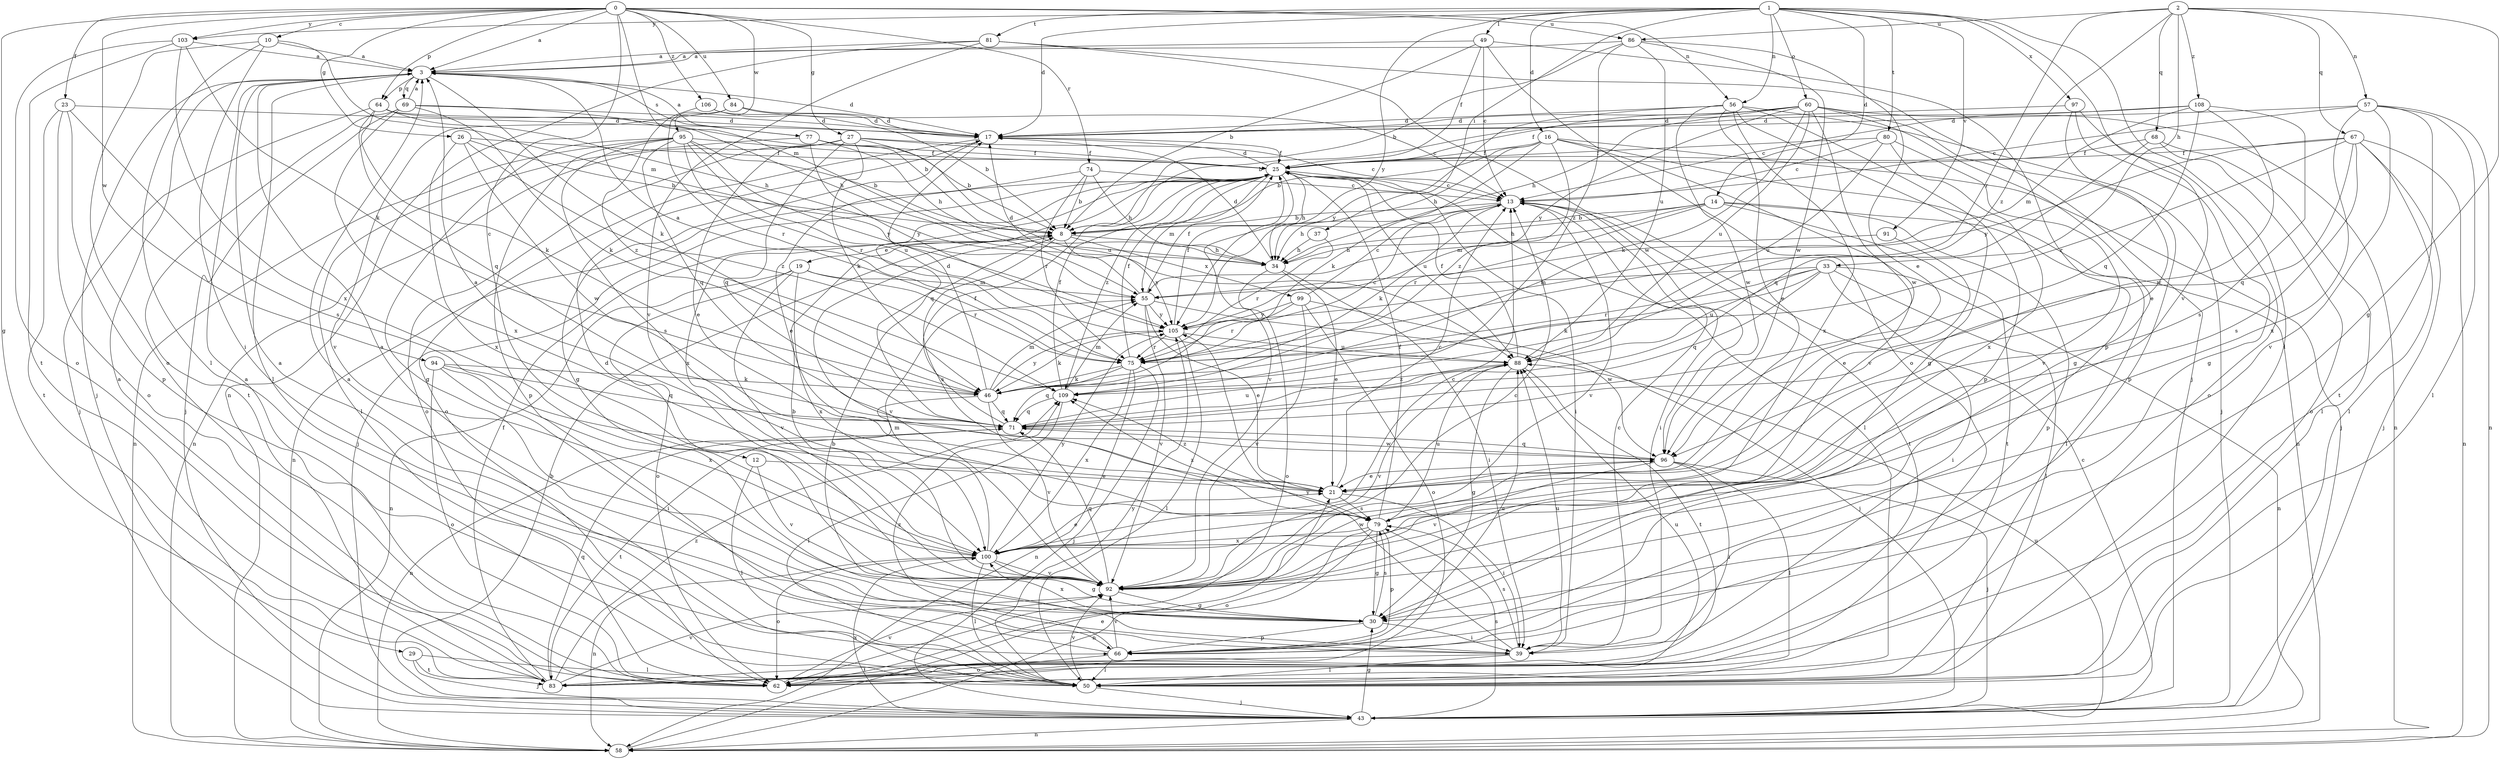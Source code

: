 strict digraph  {
0;
1;
2;
3;
8;
10;
12;
13;
14;
16;
17;
19;
21;
23;
25;
26;
27;
29;
30;
33;
34;
37;
39;
43;
46;
49;
50;
55;
56;
57;
58;
60;
62;
64;
66;
67;
68;
69;
71;
74;
75;
77;
79;
80;
81;
83;
84;
86;
88;
91;
92;
94;
95;
96;
97;
99;
100;
103;
105;
106;
108;
109;
0 -> 3  [label=a];
0 -> 10  [label=c];
0 -> 12  [label=c];
0 -> 23  [label=f];
0 -> 26  [label=g];
0 -> 27  [label=g];
0 -> 29  [label=g];
0 -> 55  [label=m];
0 -> 56  [label=n];
0 -> 64  [label=p];
0 -> 74  [label=r];
0 -> 84  [label=u];
0 -> 86  [label=u];
0 -> 94  [label=w];
0 -> 95  [label=w];
0 -> 103  [label=y];
0 -> 106  [label=z];
1 -> 14  [label=d];
1 -> 16  [label=d];
1 -> 17  [label=d];
1 -> 37  [label=i];
1 -> 49  [label=l];
1 -> 50  [label=l];
1 -> 56  [label=n];
1 -> 60  [label=o];
1 -> 80  [label=t];
1 -> 81  [label=t];
1 -> 91  [label=v];
1 -> 92  [label=v];
1 -> 97  [label=x];
1 -> 103  [label=y];
1 -> 105  [label=y];
2 -> 30  [label=g];
2 -> 33  [label=h];
2 -> 57  [label=n];
2 -> 67  [label=q];
2 -> 68  [label=q];
2 -> 75  [label=r];
2 -> 86  [label=u];
2 -> 108  [label=z];
2 -> 109  [label=z];
3 -> 17  [label=d];
3 -> 43  [label=j];
3 -> 46  [label=k];
3 -> 50  [label=l];
3 -> 64  [label=p];
3 -> 69  [label=q];
3 -> 77  [label=s];
8 -> 19  [label=e];
8 -> 34  [label=h];
8 -> 79  [label=s];
8 -> 92  [label=v];
8 -> 99  [label=x];
8 -> 105  [label=y];
10 -> 3  [label=a];
10 -> 39  [label=i];
10 -> 50  [label=l];
10 -> 55  [label=m];
10 -> 62  [label=o];
12 -> 21  [label=e];
12 -> 50  [label=l];
12 -> 92  [label=v];
13 -> 8  [label=b];
13 -> 34  [label=h];
13 -> 39  [label=i];
13 -> 46  [label=k];
13 -> 83  [label=t];
13 -> 92  [label=v];
14 -> 8  [label=b];
14 -> 34  [label=h];
14 -> 50  [label=l];
14 -> 55  [label=m];
14 -> 66  [label=p];
14 -> 75  [label=r];
14 -> 83  [label=t];
16 -> 8  [label=b];
16 -> 25  [label=f];
16 -> 34  [label=h];
16 -> 43  [label=j];
16 -> 46  [label=k];
16 -> 58  [label=n];
16 -> 92  [label=v];
16 -> 109  [label=z];
17 -> 25  [label=f];
17 -> 30  [label=g];
17 -> 62  [label=o];
19 -> 55  [label=m];
19 -> 58  [label=n];
19 -> 62  [label=o];
19 -> 75  [label=r];
19 -> 92  [label=v];
19 -> 100  [label=x];
21 -> 3  [label=a];
21 -> 13  [label=c];
21 -> 39  [label=i];
21 -> 79  [label=s];
21 -> 109  [label=z];
23 -> 17  [label=d];
23 -> 62  [label=o];
23 -> 66  [label=p];
23 -> 79  [label=s];
23 -> 83  [label=t];
25 -> 13  [label=c];
25 -> 17  [label=d];
25 -> 34  [label=h];
25 -> 39  [label=i];
25 -> 43  [label=j];
25 -> 50  [label=l];
25 -> 55  [label=m];
25 -> 58  [label=n];
25 -> 71  [label=q];
25 -> 88  [label=u];
25 -> 92  [label=v];
25 -> 100  [label=x];
25 -> 109  [label=z];
26 -> 8  [label=b];
26 -> 25  [label=f];
26 -> 96  [label=w];
26 -> 100  [label=x];
26 -> 109  [label=z];
27 -> 13  [label=c];
27 -> 21  [label=e];
27 -> 25  [label=f];
27 -> 46  [label=k];
27 -> 58  [label=n];
27 -> 62  [label=o];
27 -> 71  [label=q];
27 -> 88  [label=u];
29 -> 43  [label=j];
29 -> 50  [label=l];
29 -> 83  [label=t];
30 -> 3  [label=a];
30 -> 39  [label=i];
30 -> 66  [label=p];
30 -> 79  [label=s];
30 -> 100  [label=x];
33 -> 39  [label=i];
33 -> 46  [label=k];
33 -> 50  [label=l];
33 -> 55  [label=m];
33 -> 58  [label=n];
33 -> 71  [label=q];
33 -> 75  [label=r];
33 -> 88  [label=u];
34 -> 17  [label=d];
34 -> 21  [label=e];
34 -> 39  [label=i];
34 -> 62  [label=o];
37 -> 34  [label=h];
37 -> 75  [label=r];
39 -> 8  [label=b];
39 -> 13  [label=c];
39 -> 50  [label=l];
39 -> 79  [label=s];
39 -> 83  [label=t];
39 -> 88  [label=u];
39 -> 105  [label=y];
43 -> 8  [label=b];
43 -> 13  [label=c];
43 -> 30  [label=g];
43 -> 58  [label=n];
43 -> 79  [label=s];
43 -> 88  [label=u];
43 -> 100  [label=x];
46 -> 17  [label=d];
46 -> 55  [label=m];
46 -> 58  [label=n];
46 -> 71  [label=q];
46 -> 92  [label=v];
46 -> 105  [label=y];
49 -> 3  [label=a];
49 -> 8  [label=b];
49 -> 13  [label=c];
49 -> 25  [label=f];
49 -> 62  [label=o];
49 -> 66  [label=p];
50 -> 3  [label=a];
50 -> 43  [label=j];
50 -> 92  [label=v];
50 -> 105  [label=y];
55 -> 17  [label=d];
55 -> 21  [label=e];
55 -> 25  [label=f];
55 -> 92  [label=v];
55 -> 96  [label=w];
55 -> 105  [label=y];
56 -> 17  [label=d];
56 -> 21  [label=e];
56 -> 30  [label=g];
56 -> 43  [label=j];
56 -> 66  [label=p];
56 -> 96  [label=w];
56 -> 100  [label=x];
56 -> 105  [label=y];
57 -> 13  [label=c];
57 -> 17  [label=d];
57 -> 50  [label=l];
57 -> 58  [label=n];
57 -> 83  [label=t];
57 -> 92  [label=v];
57 -> 100  [label=x];
58 -> 21  [label=e];
60 -> 8  [label=b];
60 -> 17  [label=d];
60 -> 25  [label=f];
60 -> 30  [label=g];
60 -> 34  [label=h];
60 -> 46  [label=k];
60 -> 58  [label=n];
60 -> 66  [label=p];
60 -> 88  [label=u];
60 -> 96  [label=w];
60 -> 105  [label=y];
62 -> 3  [label=a];
62 -> 92  [label=v];
64 -> 8  [label=b];
64 -> 17  [label=d];
64 -> 34  [label=h];
64 -> 43  [label=j];
64 -> 46  [label=k];
64 -> 71  [label=q];
66 -> 3  [label=a];
66 -> 50  [label=l];
66 -> 62  [label=o];
66 -> 88  [label=u];
66 -> 92  [label=v];
66 -> 109  [label=z];
67 -> 25  [label=f];
67 -> 43  [label=j];
67 -> 50  [label=l];
67 -> 58  [label=n];
67 -> 71  [label=q];
67 -> 75  [label=r];
67 -> 79  [label=s];
67 -> 105  [label=y];
68 -> 25  [label=f];
68 -> 50  [label=l];
68 -> 62  [label=o];
68 -> 71  [label=q];
69 -> 3  [label=a];
69 -> 17  [label=d];
69 -> 34  [label=h];
69 -> 43  [label=j];
69 -> 46  [label=k];
69 -> 83  [label=t];
69 -> 100  [label=x];
71 -> 25  [label=f];
71 -> 83  [label=t];
71 -> 88  [label=u];
71 -> 96  [label=w];
74 -> 8  [label=b];
74 -> 13  [label=c];
74 -> 21  [label=e];
74 -> 34  [label=h];
74 -> 75  [label=r];
75 -> 3  [label=a];
75 -> 13  [label=c];
75 -> 25  [label=f];
75 -> 43  [label=j];
75 -> 46  [label=k];
75 -> 58  [label=n];
75 -> 71  [label=q];
75 -> 100  [label=x];
77 -> 3  [label=a];
77 -> 8  [label=b];
77 -> 25  [label=f];
77 -> 34  [label=h];
77 -> 50  [label=l];
77 -> 105  [label=y];
79 -> 25  [label=f];
79 -> 30  [label=g];
79 -> 58  [label=n];
79 -> 62  [label=o];
79 -> 66  [label=p];
79 -> 88  [label=u];
79 -> 100  [label=x];
79 -> 109  [label=z];
80 -> 13  [label=c];
80 -> 25  [label=f];
80 -> 88  [label=u];
80 -> 92  [label=v];
80 -> 100  [label=x];
81 -> 3  [label=a];
81 -> 43  [label=j];
81 -> 58  [label=n];
81 -> 92  [label=v];
81 -> 96  [label=w];
83 -> 3  [label=a];
83 -> 25  [label=f];
83 -> 71  [label=q];
83 -> 88  [label=u];
83 -> 92  [label=v];
83 -> 109  [label=z];
84 -> 13  [label=c];
84 -> 17  [label=d];
84 -> 75  [label=r];
84 -> 92  [label=v];
86 -> 3  [label=a];
86 -> 8  [label=b];
86 -> 21  [label=e];
86 -> 88  [label=u];
86 -> 96  [label=w];
86 -> 109  [label=z];
88 -> 25  [label=f];
88 -> 30  [label=g];
88 -> 83  [label=t];
88 -> 92  [label=v];
88 -> 109  [label=z];
91 -> 21  [label=e];
91 -> 34  [label=h];
92 -> 8  [label=b];
92 -> 13  [label=c];
92 -> 17  [label=d];
92 -> 30  [label=g];
92 -> 71  [label=q];
92 -> 96  [label=w];
94 -> 39  [label=i];
94 -> 46  [label=k];
94 -> 62  [label=o];
94 -> 71  [label=q];
94 -> 100  [label=x];
95 -> 8  [label=b];
95 -> 25  [label=f];
95 -> 30  [label=g];
95 -> 58  [label=n];
95 -> 66  [label=p];
95 -> 71  [label=q];
95 -> 75  [label=r];
95 -> 79  [label=s];
95 -> 88  [label=u];
95 -> 105  [label=y];
96 -> 21  [label=e];
96 -> 39  [label=i];
96 -> 43  [label=j];
96 -> 50  [label=l];
96 -> 71  [label=q];
96 -> 92  [label=v];
97 -> 17  [label=d];
97 -> 21  [label=e];
97 -> 30  [label=g];
97 -> 62  [label=o];
99 -> 13  [label=c];
99 -> 43  [label=j];
99 -> 62  [label=o];
99 -> 75  [label=r];
99 -> 92  [label=v];
99 -> 105  [label=y];
100 -> 13  [label=c];
100 -> 21  [label=e];
100 -> 30  [label=g];
100 -> 50  [label=l];
100 -> 55  [label=m];
100 -> 58  [label=n];
100 -> 62  [label=o];
100 -> 92  [label=v];
100 -> 105  [label=y];
103 -> 3  [label=a];
103 -> 46  [label=k];
103 -> 62  [label=o];
103 -> 83  [label=t];
103 -> 100  [label=x];
105 -> 25  [label=f];
105 -> 46  [label=k];
105 -> 50  [label=l];
105 -> 75  [label=r];
105 -> 88  [label=u];
106 -> 8  [label=b];
106 -> 17  [label=d];
106 -> 109  [label=z];
108 -> 13  [label=c];
108 -> 17  [label=d];
108 -> 55  [label=m];
108 -> 71  [label=q];
108 -> 79  [label=s];
108 -> 96  [label=w];
109 -> 25  [label=f];
109 -> 50  [label=l];
109 -> 55  [label=m];
109 -> 71  [label=q];
}
